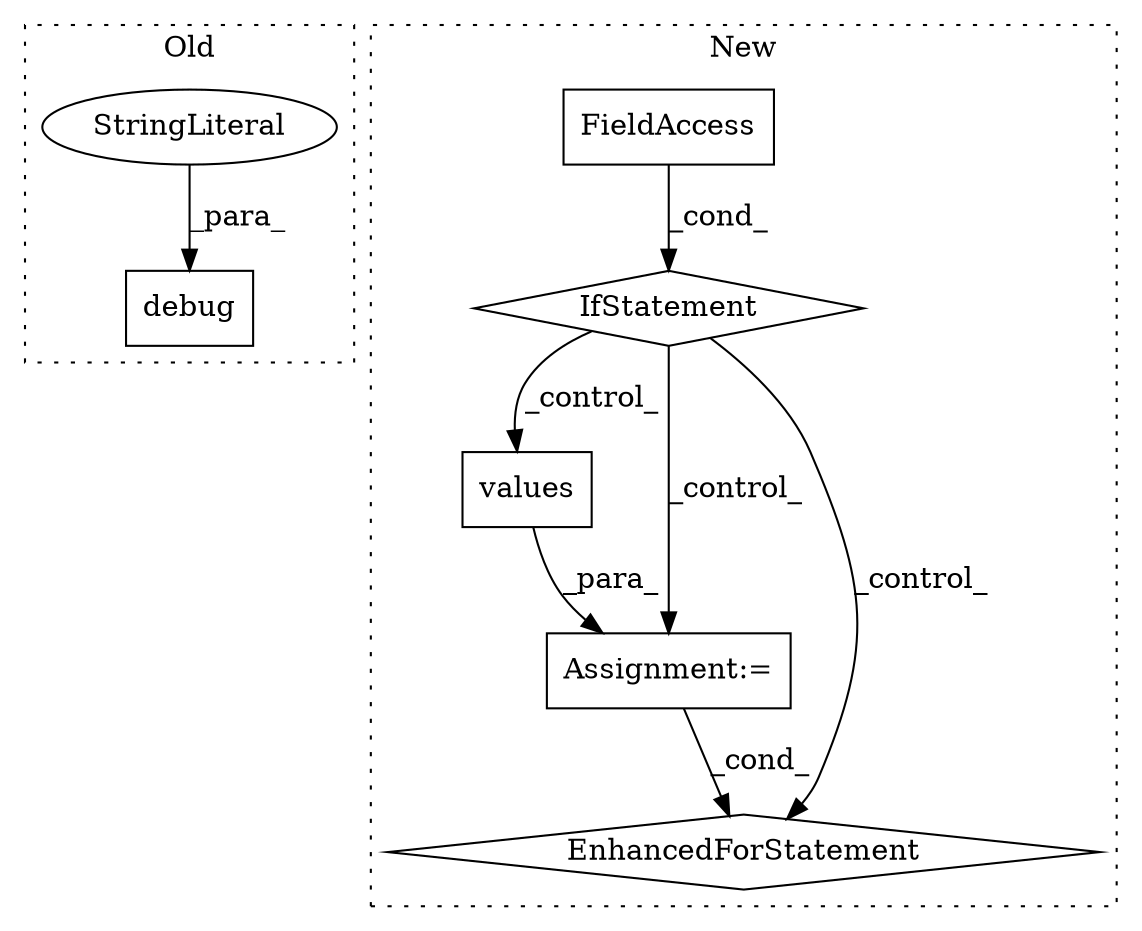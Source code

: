 digraph G {
subgraph cluster0 {
1 [label="debug" a="32" s="7452,7521" l="6,1" shape="box"];
5 [label="StringLiteral" a="45" s="7458" l="52" shape="ellipse"];
label = "Old";
style="dotted";
}
subgraph cluster1 {
2 [label="values" a="32" s="8833" l="8" shape="box"];
3 [label="Assignment:=" a="7" s="8689,8841" l="61,2" shape="box"];
4 [label="EnhancedForStatement" a="70" s="8689,8841" l="61,2" shape="diamond"];
6 [label="FieldAccess" a="22" s="8665" l="12" shape="box"];
7 [label="IfStatement" a="25" s="8661,8677" l="4,2" shape="diamond"];
label = "New";
style="dotted";
}
2 -> 3 [label="_para_"];
3 -> 4 [label="_cond_"];
5 -> 1 [label="_para_"];
6 -> 7 [label="_cond_"];
7 -> 3 [label="_control_"];
7 -> 2 [label="_control_"];
7 -> 4 [label="_control_"];
}